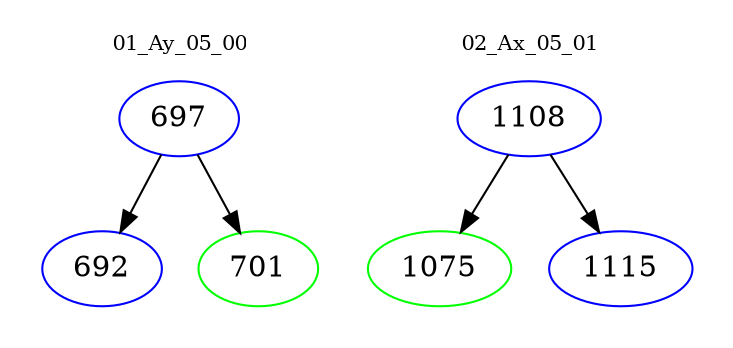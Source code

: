 digraph{
subgraph cluster_0 {
color = white
label = "01_Ay_05_00";
fontsize=10;
T0_697 [label="697", color="blue"]
T0_697 -> T0_692 [color="black"]
T0_692 [label="692", color="blue"]
T0_697 -> T0_701 [color="black"]
T0_701 [label="701", color="green"]
}
subgraph cluster_1 {
color = white
label = "02_Ax_05_01";
fontsize=10;
T1_1108 [label="1108", color="blue"]
T1_1108 -> T1_1075 [color="black"]
T1_1075 [label="1075", color="green"]
T1_1108 -> T1_1115 [color="black"]
T1_1115 [label="1115", color="blue"]
}
}

